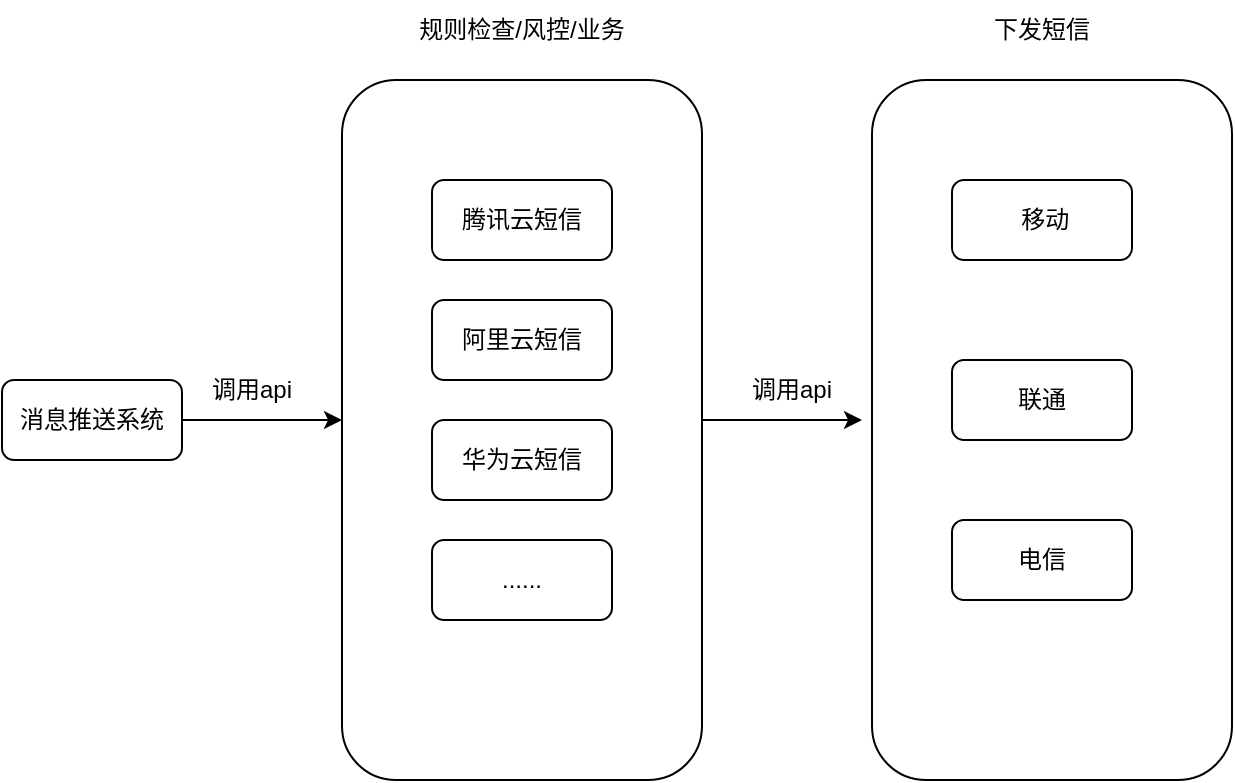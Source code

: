 <mxfile version="21.0.6" type="github">
  <diagram name="第 1 页" id="ANhzKHGN1Ul2ID8FsTww">
    <mxGraphModel dx="1194" dy="734" grid="1" gridSize="10" guides="1" tooltips="1" connect="1" arrows="1" fold="1" page="1" pageScale="1" pageWidth="827" pageHeight="1169" math="0" shadow="0">
      <root>
        <mxCell id="0" />
        <mxCell id="1" parent="0" />
        <mxCell id="hNBUkFglXr3jOG9Z5rxl-10" value="" style="rounded=1;whiteSpace=wrap;html=1;" vertex="1" parent="1">
          <mxGeometry x="510" y="120" width="180" height="350" as="geometry" />
        </mxCell>
        <mxCell id="hNBUkFglXr3jOG9Z5rxl-7" value="" style="rounded=1;whiteSpace=wrap;html=1;" vertex="1" parent="1">
          <mxGeometry x="245" y="120" width="180" height="350" as="geometry" />
        </mxCell>
        <mxCell id="hNBUkFglXr3jOG9Z5rxl-1" value="消息推送系统" style="rounded=1;whiteSpace=wrap;html=1;" vertex="1" parent="1">
          <mxGeometry x="75" y="270" width="90" height="40" as="geometry" />
        </mxCell>
        <mxCell id="hNBUkFglXr3jOG9Z5rxl-2" value="腾讯云短信" style="rounded=1;whiteSpace=wrap;html=1;" vertex="1" parent="1">
          <mxGeometry x="290" y="170" width="90" height="40" as="geometry" />
        </mxCell>
        <mxCell id="hNBUkFglXr3jOG9Z5rxl-3" value="阿里云短信" style="rounded=1;whiteSpace=wrap;html=1;" vertex="1" parent="1">
          <mxGeometry x="290" y="230" width="90" height="40" as="geometry" />
        </mxCell>
        <mxCell id="hNBUkFglXr3jOG9Z5rxl-4" value="华为云短信" style="rounded=1;whiteSpace=wrap;html=1;" vertex="1" parent="1">
          <mxGeometry x="290" y="290" width="90" height="40" as="geometry" />
        </mxCell>
        <mxCell id="hNBUkFglXr3jOG9Z5rxl-5" value="......" style="rounded=1;whiteSpace=wrap;html=1;" vertex="1" parent="1">
          <mxGeometry x="290" y="350" width="90" height="40" as="geometry" />
        </mxCell>
        <mxCell id="hNBUkFglXr3jOG9Z5rxl-6" value="" style="endArrow=classic;html=1;rounded=0;exitX=1;exitY=0.5;exitDx=0;exitDy=0;" edge="1" parent="1" source="hNBUkFglXr3jOG9Z5rxl-1">
          <mxGeometry width="50" height="50" relative="1" as="geometry">
            <mxPoint x="415" y="410" as="sourcePoint" />
            <mxPoint x="245" y="290" as="targetPoint" />
          </mxGeometry>
        </mxCell>
        <mxCell id="hNBUkFglXr3jOG9Z5rxl-8" value="规则检查/风控/业务" style="text;html=1;strokeColor=none;fillColor=none;align=center;verticalAlign=middle;whiteSpace=wrap;rounded=0;" vertex="1" parent="1">
          <mxGeometry x="280" y="80" width="110" height="30" as="geometry" />
        </mxCell>
        <mxCell id="hNBUkFglXr3jOG9Z5rxl-9" value="" style="endArrow=classic;html=1;rounded=0;exitX=1;exitY=0.5;exitDx=0;exitDy=0;" edge="1" parent="1">
          <mxGeometry width="50" height="50" relative="1" as="geometry">
            <mxPoint x="425" y="290" as="sourcePoint" />
            <mxPoint x="505" y="290" as="targetPoint" />
          </mxGeometry>
        </mxCell>
        <mxCell id="hNBUkFglXr3jOG9Z5rxl-11" value="&amp;nbsp;移动" style="rounded=1;whiteSpace=wrap;html=1;" vertex="1" parent="1">
          <mxGeometry x="550" y="170" width="90" height="40" as="geometry" />
        </mxCell>
        <mxCell id="hNBUkFglXr3jOG9Z5rxl-12" value="联通" style="rounded=1;whiteSpace=wrap;html=1;" vertex="1" parent="1">
          <mxGeometry x="550" y="260" width="90" height="40" as="geometry" />
        </mxCell>
        <mxCell id="hNBUkFglXr3jOG9Z5rxl-13" value="电信" style="rounded=1;whiteSpace=wrap;html=1;" vertex="1" parent="1">
          <mxGeometry x="550" y="340" width="90" height="40" as="geometry" />
        </mxCell>
        <mxCell id="hNBUkFglXr3jOG9Z5rxl-14" value="调用api" style="text;html=1;strokeColor=none;fillColor=none;align=center;verticalAlign=middle;whiteSpace=wrap;rounded=0;" vertex="1" parent="1">
          <mxGeometry x="440" y="260" width="60" height="30" as="geometry" />
        </mxCell>
        <mxCell id="hNBUkFglXr3jOG9Z5rxl-15" value="调用api" style="text;html=1;strokeColor=none;fillColor=none;align=center;verticalAlign=middle;whiteSpace=wrap;rounded=0;" vertex="1" parent="1">
          <mxGeometry x="170" y="260" width="60" height="30" as="geometry" />
        </mxCell>
        <mxCell id="hNBUkFglXr3jOG9Z5rxl-16" value="下发短信" style="text;html=1;strokeColor=none;fillColor=none;align=center;verticalAlign=middle;whiteSpace=wrap;rounded=0;" vertex="1" parent="1">
          <mxGeometry x="565" y="80" width="60" height="30" as="geometry" />
        </mxCell>
      </root>
    </mxGraphModel>
  </diagram>
</mxfile>

